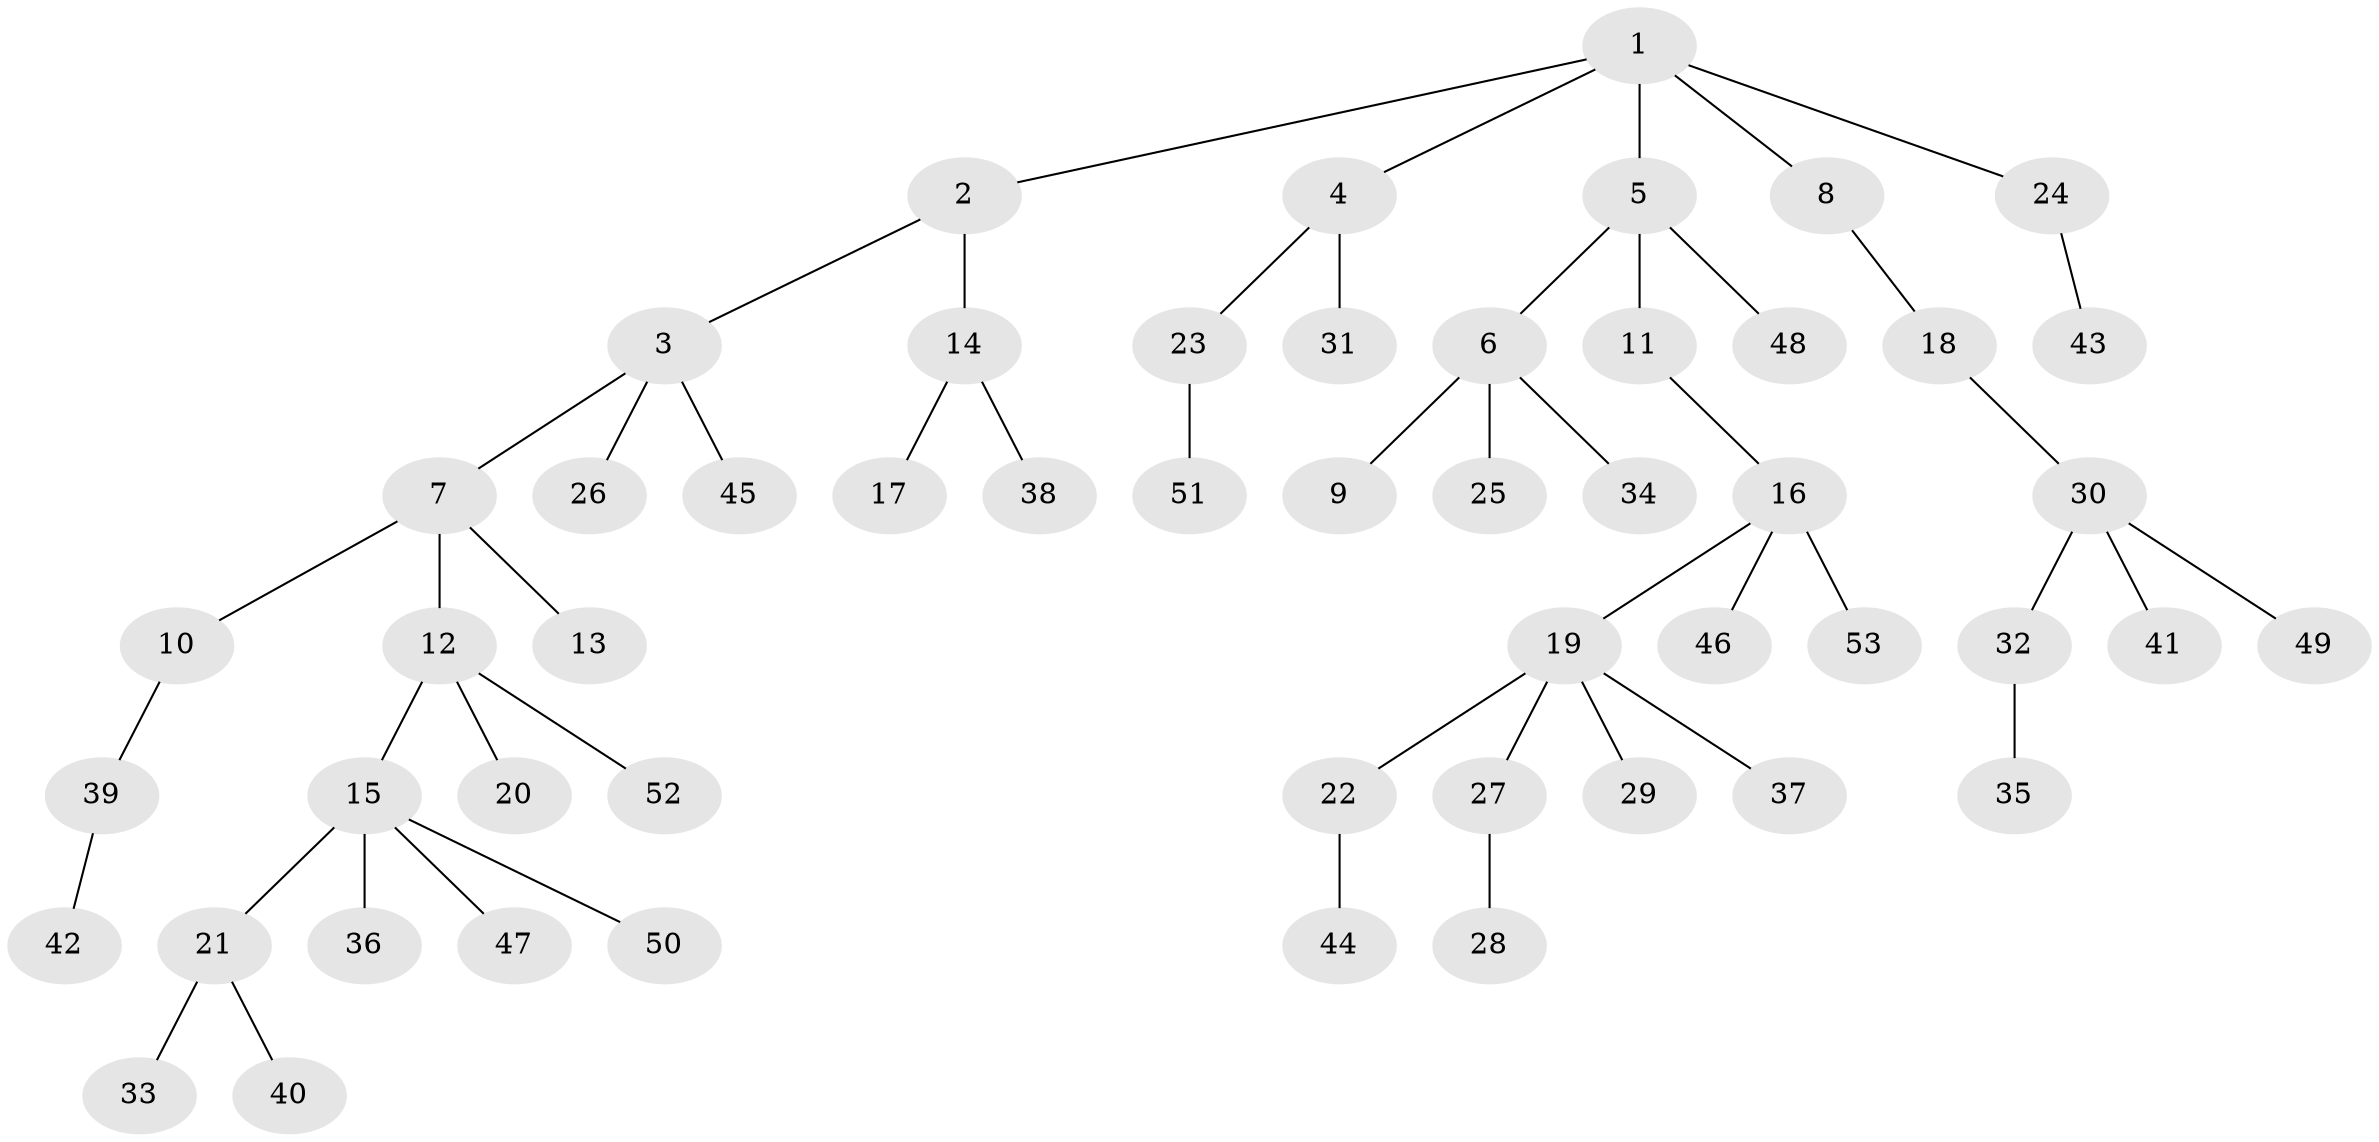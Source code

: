 // Generated by graph-tools (version 1.1) at 2025/11/02/27/25 16:11:27]
// undirected, 53 vertices, 52 edges
graph export_dot {
graph [start="1"]
  node [color=gray90,style=filled];
  1;
  2;
  3;
  4;
  5;
  6;
  7;
  8;
  9;
  10;
  11;
  12;
  13;
  14;
  15;
  16;
  17;
  18;
  19;
  20;
  21;
  22;
  23;
  24;
  25;
  26;
  27;
  28;
  29;
  30;
  31;
  32;
  33;
  34;
  35;
  36;
  37;
  38;
  39;
  40;
  41;
  42;
  43;
  44;
  45;
  46;
  47;
  48;
  49;
  50;
  51;
  52;
  53;
  1 -- 2;
  1 -- 4;
  1 -- 5;
  1 -- 8;
  1 -- 24;
  2 -- 3;
  2 -- 14;
  3 -- 7;
  3 -- 26;
  3 -- 45;
  4 -- 23;
  4 -- 31;
  5 -- 6;
  5 -- 11;
  5 -- 48;
  6 -- 9;
  6 -- 25;
  6 -- 34;
  7 -- 10;
  7 -- 12;
  7 -- 13;
  8 -- 18;
  10 -- 39;
  11 -- 16;
  12 -- 15;
  12 -- 20;
  12 -- 52;
  14 -- 17;
  14 -- 38;
  15 -- 21;
  15 -- 36;
  15 -- 47;
  15 -- 50;
  16 -- 19;
  16 -- 46;
  16 -- 53;
  18 -- 30;
  19 -- 22;
  19 -- 27;
  19 -- 29;
  19 -- 37;
  21 -- 33;
  21 -- 40;
  22 -- 44;
  23 -- 51;
  24 -- 43;
  27 -- 28;
  30 -- 32;
  30 -- 41;
  30 -- 49;
  32 -- 35;
  39 -- 42;
}
